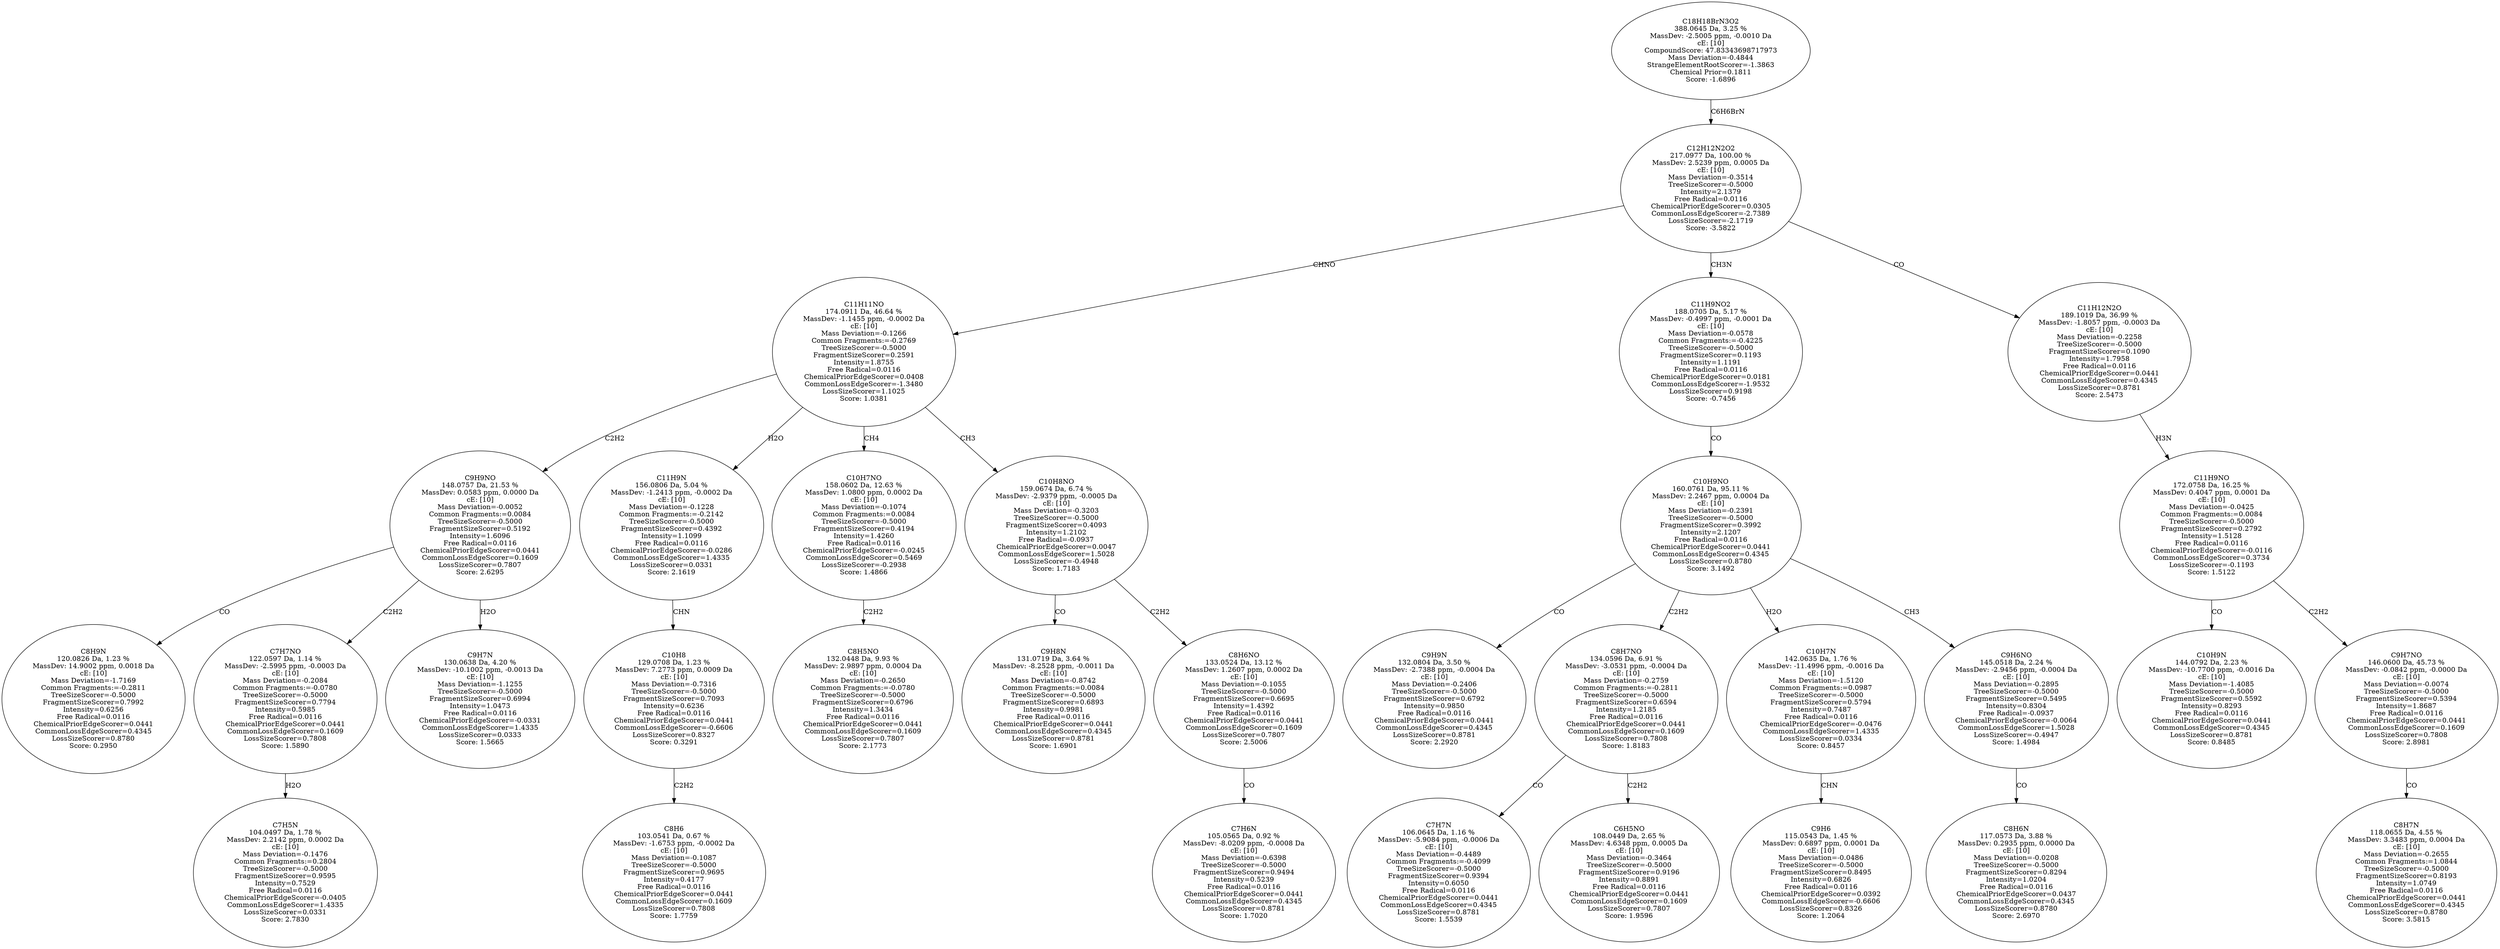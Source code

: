 strict digraph {
v1 [label="C8H9N\n120.0826 Da, 1.23 %\nMassDev: 14.9002 ppm, 0.0018 Da\ncE: [10]\nMass Deviation=-1.7169\nCommon Fragments:=-0.2811\nTreeSizeScorer=-0.5000\nFragmentSizeScorer=0.7992\nIntensity=0.6256\nFree Radical=0.0116\nChemicalPriorEdgeScorer=0.0441\nCommonLossEdgeScorer=0.4345\nLossSizeScorer=0.8780\nScore: 0.2950"];
v2 [label="C7H5N\n104.0497 Da, 1.78 %\nMassDev: 2.2142 ppm, 0.0002 Da\ncE: [10]\nMass Deviation=-0.1476\nCommon Fragments:=0.2804\nTreeSizeScorer=-0.5000\nFragmentSizeScorer=0.9595\nIntensity=0.7529\nFree Radical=0.0116\nChemicalPriorEdgeScorer=-0.0405\nCommonLossEdgeScorer=1.4335\nLossSizeScorer=0.0331\nScore: 2.7830"];
v3 [label="C7H7NO\n122.0597 Da, 1.14 %\nMassDev: -2.5995 ppm, -0.0003 Da\ncE: [10]\nMass Deviation=-0.2084\nCommon Fragments:=-0.0780\nTreeSizeScorer=-0.5000\nFragmentSizeScorer=0.7794\nIntensity=0.5985\nFree Radical=0.0116\nChemicalPriorEdgeScorer=0.0441\nCommonLossEdgeScorer=0.1609\nLossSizeScorer=0.7808\nScore: 1.5890"];
v4 [label="C9H7N\n130.0638 Da, 4.20 %\nMassDev: -10.1002 ppm, -0.0013 Da\ncE: [10]\nMass Deviation=-1.1255\nTreeSizeScorer=-0.5000\nFragmentSizeScorer=0.6994\nIntensity=1.0473\nFree Radical=0.0116\nChemicalPriorEdgeScorer=-0.0331\nCommonLossEdgeScorer=1.4335\nLossSizeScorer=0.0333\nScore: 1.5665"];
v5 [label="C9H9NO\n148.0757 Da, 21.53 %\nMassDev: 0.0583 ppm, 0.0000 Da\ncE: [10]\nMass Deviation=-0.0052\nCommon Fragments:=0.0084\nTreeSizeScorer=-0.5000\nFragmentSizeScorer=0.5192\nIntensity=1.6096\nFree Radical=0.0116\nChemicalPriorEdgeScorer=0.0441\nCommonLossEdgeScorer=0.1609\nLossSizeScorer=0.7807\nScore: 2.6295"];
v6 [label="C8H6\n103.0541 Da, 0.67 %\nMassDev: -1.6753 ppm, -0.0002 Da\ncE: [10]\nMass Deviation=-0.1087\nTreeSizeScorer=-0.5000\nFragmentSizeScorer=0.9695\nIntensity=0.4177\nFree Radical=0.0116\nChemicalPriorEdgeScorer=0.0441\nCommonLossEdgeScorer=0.1609\nLossSizeScorer=0.7808\nScore: 1.7759"];
v7 [label="C10H8\n129.0708 Da, 1.23 %\nMassDev: 7.2773 ppm, 0.0009 Da\ncE: [10]\nMass Deviation=-0.7316\nTreeSizeScorer=-0.5000\nFragmentSizeScorer=0.7093\nIntensity=0.6236\nFree Radical=0.0116\nChemicalPriorEdgeScorer=0.0441\nCommonLossEdgeScorer=-0.6606\nLossSizeScorer=0.8327\nScore: 0.3291"];
v8 [label="C11H9N\n156.0806 Da, 5.04 %\nMassDev: -1.2413 ppm, -0.0002 Da\ncE: [10]\nMass Deviation=-0.1228\nCommon Fragments:=-0.2142\nTreeSizeScorer=-0.5000\nFragmentSizeScorer=0.4392\nIntensity=1.1099\nFree Radical=0.0116\nChemicalPriorEdgeScorer=-0.0286\nCommonLossEdgeScorer=1.4335\nLossSizeScorer=0.0331\nScore: 2.1619"];
v9 [label="C8H5NO\n132.0448 Da, 9.93 %\nMassDev: 2.9897 ppm, 0.0004 Da\ncE: [10]\nMass Deviation=-0.2650\nCommon Fragments:=-0.0780\nTreeSizeScorer=-0.5000\nFragmentSizeScorer=0.6796\nIntensity=1.3434\nFree Radical=0.0116\nChemicalPriorEdgeScorer=0.0441\nCommonLossEdgeScorer=0.1609\nLossSizeScorer=0.7807\nScore: 2.1773"];
v10 [label="C10H7NO\n158.0602 Da, 12.63 %\nMassDev: 1.0800 ppm, 0.0002 Da\ncE: [10]\nMass Deviation=-0.1074\nCommon Fragments:=0.0084\nTreeSizeScorer=-0.5000\nFragmentSizeScorer=0.4194\nIntensity=1.4260\nFree Radical=0.0116\nChemicalPriorEdgeScorer=-0.0245\nCommonLossEdgeScorer=0.5469\nLossSizeScorer=-0.2938\nScore: 1.4866"];
v11 [label="C9H8N\n131.0719 Da, 3.64 %\nMassDev: -8.2528 ppm, -0.0011 Da\ncE: [10]\nMass Deviation=-0.8742\nCommon Fragments:=0.0084\nTreeSizeScorer=-0.5000\nFragmentSizeScorer=0.6893\nIntensity=0.9981\nFree Radical=0.0116\nChemicalPriorEdgeScorer=0.0441\nCommonLossEdgeScorer=0.4345\nLossSizeScorer=0.8781\nScore: 1.6901"];
v12 [label="C7H6N\n105.0565 Da, 0.92 %\nMassDev: -8.0209 ppm, -0.0008 Da\ncE: [10]\nMass Deviation=-0.6398\nTreeSizeScorer=-0.5000\nFragmentSizeScorer=0.9494\nIntensity=0.5239\nFree Radical=0.0116\nChemicalPriorEdgeScorer=0.0441\nCommonLossEdgeScorer=0.4345\nLossSizeScorer=0.8781\nScore: 1.7020"];
v13 [label="C8H6NO\n133.0524 Da, 13.12 %\nMassDev: 1.2607 ppm, 0.0002 Da\ncE: [10]\nMass Deviation=-0.1055\nTreeSizeScorer=-0.5000\nFragmentSizeScorer=0.6695\nIntensity=1.4392\nFree Radical=0.0116\nChemicalPriorEdgeScorer=0.0441\nCommonLossEdgeScorer=0.1609\nLossSizeScorer=0.7807\nScore: 2.5006"];
v14 [label="C10H8NO\n159.0674 Da, 6.74 %\nMassDev: -2.9379 ppm, -0.0005 Da\ncE: [10]\nMass Deviation=-0.3203\nTreeSizeScorer=-0.5000\nFragmentSizeScorer=0.4093\nIntensity=1.2102\nFree Radical=-0.0937\nChemicalPriorEdgeScorer=0.0047\nCommonLossEdgeScorer=1.5028\nLossSizeScorer=-0.4948\nScore: 1.7183"];
v15 [label="C11H11NO\n174.0911 Da, 46.64 %\nMassDev: -1.1455 ppm, -0.0002 Da\ncE: [10]\nMass Deviation=-0.1266\nCommon Fragments:=-0.2769\nTreeSizeScorer=-0.5000\nFragmentSizeScorer=0.2591\nIntensity=1.8755\nFree Radical=0.0116\nChemicalPriorEdgeScorer=0.0408\nCommonLossEdgeScorer=-1.3480\nLossSizeScorer=1.1025\nScore: 1.0381"];
v16 [label="C9H9N\n132.0804 Da, 3.50 %\nMassDev: -2.7388 ppm, -0.0004 Da\ncE: [10]\nMass Deviation=-0.2406\nTreeSizeScorer=-0.5000\nFragmentSizeScorer=0.6792\nIntensity=0.9850\nFree Radical=0.0116\nChemicalPriorEdgeScorer=0.0441\nCommonLossEdgeScorer=0.4345\nLossSizeScorer=0.8781\nScore: 2.2920"];
v17 [label="C7H7N\n106.0645 Da, 1.16 %\nMassDev: -5.9084 ppm, -0.0006 Da\ncE: [10]\nMass Deviation=-0.4489\nCommon Fragments:=-0.4099\nTreeSizeScorer=-0.5000\nFragmentSizeScorer=0.9394\nIntensity=0.6050\nFree Radical=0.0116\nChemicalPriorEdgeScorer=0.0441\nCommonLossEdgeScorer=0.4345\nLossSizeScorer=0.8781\nScore: 1.5539"];
v18 [label="C6H5NO\n108.0449 Da, 2.65 %\nMassDev: 4.6348 ppm, 0.0005 Da\ncE: [10]\nMass Deviation=-0.3464\nTreeSizeScorer=-0.5000\nFragmentSizeScorer=0.9196\nIntensity=0.8891\nFree Radical=0.0116\nChemicalPriorEdgeScorer=0.0441\nCommonLossEdgeScorer=0.1609\nLossSizeScorer=0.7807\nScore: 1.9596"];
v19 [label="C8H7NO\n134.0596 Da, 6.91 %\nMassDev: -3.0531 ppm, -0.0004 Da\ncE: [10]\nMass Deviation=-0.2759\nCommon Fragments:=-0.2811\nTreeSizeScorer=-0.5000\nFragmentSizeScorer=0.6594\nIntensity=1.2185\nFree Radical=0.0116\nChemicalPriorEdgeScorer=0.0441\nCommonLossEdgeScorer=0.1609\nLossSizeScorer=0.7808\nScore: 1.8183"];
v20 [label="C9H6\n115.0543 Da, 1.45 %\nMassDev: 0.6897 ppm, 0.0001 Da\ncE: [10]\nMass Deviation=-0.0486\nTreeSizeScorer=-0.5000\nFragmentSizeScorer=0.8495\nIntensity=0.6826\nFree Radical=0.0116\nChemicalPriorEdgeScorer=0.0392\nCommonLossEdgeScorer=-0.6606\nLossSizeScorer=0.8326\nScore: 1.2064"];
v21 [label="C10H7N\n142.0635 Da, 1.76 %\nMassDev: -11.4996 ppm, -0.0016 Da\ncE: [10]\nMass Deviation=-1.5120\nCommon Fragments:=0.0987\nTreeSizeScorer=-0.5000\nFragmentSizeScorer=0.5794\nIntensity=0.7487\nFree Radical=0.0116\nChemicalPriorEdgeScorer=-0.0476\nCommonLossEdgeScorer=1.4335\nLossSizeScorer=0.0334\nScore: 0.8457"];
v22 [label="C8H6N\n117.0573 Da, 3.88 %\nMassDev: 0.2935 ppm, 0.0000 Da\ncE: [10]\nMass Deviation=-0.0208\nTreeSizeScorer=-0.5000\nFragmentSizeScorer=0.8294\nIntensity=1.0204\nFree Radical=0.0116\nChemicalPriorEdgeScorer=0.0437\nCommonLossEdgeScorer=0.4345\nLossSizeScorer=0.8780\nScore: 2.6970"];
v23 [label="C9H6NO\n145.0518 Da, 2.24 %\nMassDev: -2.9456 ppm, -0.0004 Da\ncE: [10]\nMass Deviation=-0.2895\nTreeSizeScorer=-0.5000\nFragmentSizeScorer=0.5495\nIntensity=0.8304\nFree Radical=-0.0937\nChemicalPriorEdgeScorer=-0.0064\nCommonLossEdgeScorer=1.5028\nLossSizeScorer=-0.4947\nScore: 1.4984"];
v24 [label="C10H9NO\n160.0761 Da, 95.11 %\nMassDev: 2.2467 ppm, 0.0004 Da\ncE: [10]\nMass Deviation=-0.2391\nTreeSizeScorer=-0.5000\nFragmentSizeScorer=0.3992\nIntensity=2.1207\nFree Radical=0.0116\nChemicalPriorEdgeScorer=0.0441\nCommonLossEdgeScorer=0.4345\nLossSizeScorer=0.8780\nScore: 3.1492"];
v25 [label="C11H9NO2\n188.0705 Da, 5.17 %\nMassDev: -0.4997 ppm, -0.0001 Da\ncE: [10]\nMass Deviation=-0.0578\nCommon Fragments:=-0.4225\nTreeSizeScorer=-0.5000\nFragmentSizeScorer=0.1193\nIntensity=1.1191\nFree Radical=0.0116\nChemicalPriorEdgeScorer=0.0181\nCommonLossEdgeScorer=-1.9532\nLossSizeScorer=0.9198\nScore: -0.7456"];
v26 [label="C10H9N\n144.0792 Da, 2.23 %\nMassDev: -10.7700 ppm, -0.0016 Da\ncE: [10]\nMass Deviation=-1.4085\nTreeSizeScorer=-0.5000\nFragmentSizeScorer=0.5592\nIntensity=0.8293\nFree Radical=0.0116\nChemicalPriorEdgeScorer=0.0441\nCommonLossEdgeScorer=0.4345\nLossSizeScorer=0.8781\nScore: 0.8485"];
v27 [label="C8H7N\n118.0655 Da, 4.55 %\nMassDev: 3.3483 ppm, 0.0004 Da\ncE: [10]\nMass Deviation=-0.2655\nCommon Fragments:=1.0844\nTreeSizeScorer=-0.5000\nFragmentSizeScorer=0.8193\nIntensity=1.0749\nFree Radical=0.0116\nChemicalPriorEdgeScorer=0.0441\nCommonLossEdgeScorer=0.4345\nLossSizeScorer=0.8780\nScore: 3.5815"];
v28 [label="C9H7NO\n146.0600 Da, 45.73 %\nMassDev: -0.0842 ppm, -0.0000 Da\ncE: [10]\nMass Deviation=-0.0074\nTreeSizeScorer=-0.5000\nFragmentSizeScorer=0.5394\nIntensity=1.8687\nFree Radical=0.0116\nChemicalPriorEdgeScorer=0.0441\nCommonLossEdgeScorer=0.1609\nLossSizeScorer=0.7808\nScore: 2.8981"];
v29 [label="C11H9NO\n172.0758 Da, 16.25 %\nMassDev: 0.4047 ppm, 0.0001 Da\ncE: [10]\nMass Deviation=-0.0425\nCommon Fragments:=0.0084\nTreeSizeScorer=-0.5000\nFragmentSizeScorer=0.2792\nIntensity=1.5128\nFree Radical=0.0116\nChemicalPriorEdgeScorer=-0.0116\nCommonLossEdgeScorer=0.3734\nLossSizeScorer=-0.1193\nScore: 1.5122"];
v30 [label="C11H12N2O\n189.1019 Da, 36.99 %\nMassDev: -1.8057 ppm, -0.0003 Da\ncE: [10]\nMass Deviation=-0.2258\nTreeSizeScorer=-0.5000\nFragmentSizeScorer=0.1090\nIntensity=1.7958\nFree Radical=0.0116\nChemicalPriorEdgeScorer=0.0441\nCommonLossEdgeScorer=0.4345\nLossSizeScorer=0.8781\nScore: 2.5473"];
v31 [label="C12H12N2O2\n217.0977 Da, 100.00 %\nMassDev: 2.5239 ppm, 0.0005 Da\ncE: [10]\nMass Deviation=-0.3514\nTreeSizeScorer=-0.5000\nIntensity=2.1379\nFree Radical=0.0116\nChemicalPriorEdgeScorer=0.0305\nCommonLossEdgeScorer=-2.7389\nLossSizeScorer=-2.1719\nScore: -3.5822"];
v32 [label="C18H18BrN3O2\n388.0645 Da, 3.25 %\nMassDev: -2.5005 ppm, -0.0010 Da\ncE: [10]\nCompoundScore: 47.83343698717973\nMass Deviation=-0.4844\nStrangeElementRootScorer=-1.3863\nChemical Prior=0.1811\nScore: -1.6896"];
v5 -> v1 [label="CO"];
v3 -> v2 [label="H2O"];
v5 -> v3 [label="C2H2"];
v5 -> v4 [label="H2O"];
v15 -> v5 [label="C2H2"];
v7 -> v6 [label="C2H2"];
v8 -> v7 [label="CHN"];
v15 -> v8 [label="H2O"];
v10 -> v9 [label="C2H2"];
v15 -> v10 [label="CH4"];
v14 -> v11 [label="CO"];
v13 -> v12 [label="CO"];
v14 -> v13 [label="C2H2"];
v15 -> v14 [label="CH3"];
v31 -> v15 [label="CHNO"];
v24 -> v16 [label="CO"];
v19 -> v17 [label="CO"];
v19 -> v18 [label="C2H2"];
v24 -> v19 [label="C2H2"];
v21 -> v20 [label="CHN"];
v24 -> v21 [label="H2O"];
v23 -> v22 [label="CO"];
v24 -> v23 [label="CH3"];
v25 -> v24 [label="CO"];
v31 -> v25 [label="CH3N"];
v29 -> v26 [label="CO"];
v28 -> v27 [label="CO"];
v29 -> v28 [label="C2H2"];
v30 -> v29 [label="H3N"];
v31 -> v30 [label="CO"];
v32 -> v31 [label="C6H6BrN"];
}